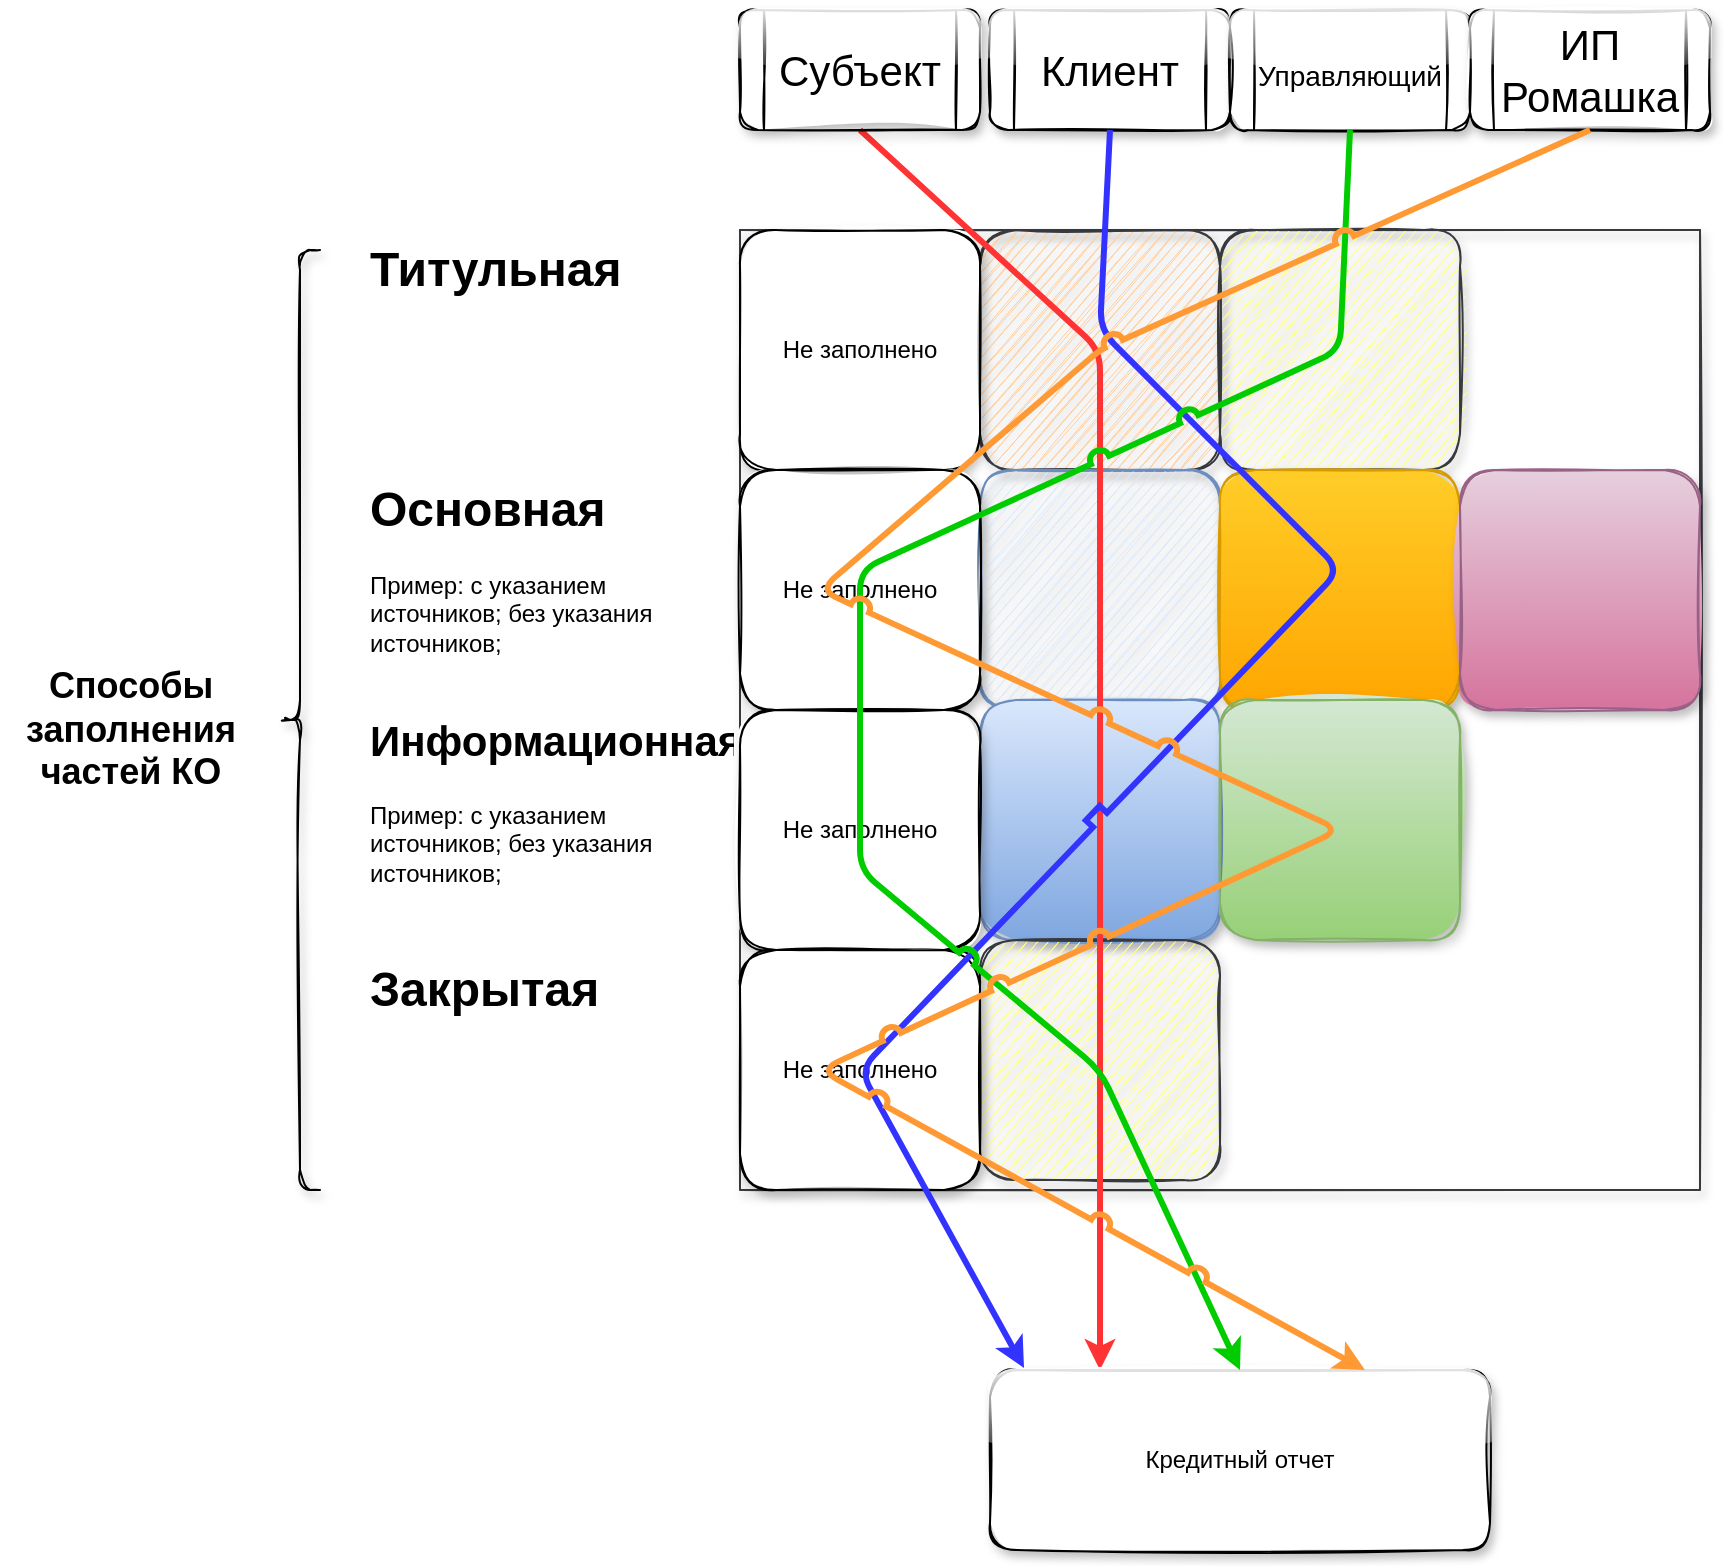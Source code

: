 <mxfile version="20.2.6" type="github">
  <diagram id="iB6Y7332eGES3wEk8I8p" name="Page-1">
    <mxGraphModel dx="1422" dy="686" grid="1" gridSize="10" guides="1" tooltips="1" connect="1" arrows="1" fold="1" page="1" pageScale="1" pageWidth="827" pageHeight="1169" math="0" shadow="0">
      <root>
        <mxCell id="0" />
        <mxCell id="1" parent="0" />
        <mxCell id="Zt7vqsjKzgDt0nQp4eIY-4" value="" style="swimlane;startSize=0;shadow=1;sketch=1;fillColor=#ffcc99;strokeColor=#36393d;" parent="1" vertex="1">
          <mxGeometry x="380" y="230" width="480" height="480" as="geometry" />
        </mxCell>
        <mxCell id="Zt7vqsjKzgDt0nQp4eIY-6" value="" style="whiteSpace=wrap;html=1;aspect=fixed;rounded=1;shadow=1;sketch=1;fillColor=#ffcc99;strokeColor=#36393d;" parent="Zt7vqsjKzgDt0nQp4eIY-4" vertex="1">
          <mxGeometry x="120" width="120" height="120" as="geometry" />
        </mxCell>
        <mxCell id="Zt7vqsjKzgDt0nQp4eIY-7" value="" style="whiteSpace=wrap;html=1;aspect=fixed;rounded=1;shadow=1;sketch=1;fillColor=#ffff88;strokeColor=#36393d;" parent="Zt7vqsjKzgDt0nQp4eIY-4" vertex="1">
          <mxGeometry x="240" width="120" height="120" as="geometry" />
        </mxCell>
        <mxCell id="Zt7vqsjKzgDt0nQp4eIY-10" value="" style="whiteSpace=wrap;html=1;aspect=fixed;rounded=1;shadow=1;sketch=1;fillColor=#dae8fc;strokeColor=#6c8ebf;" parent="Zt7vqsjKzgDt0nQp4eIY-4" vertex="1">
          <mxGeometry x="120" y="120" width="120" height="120" as="geometry" />
        </mxCell>
        <mxCell id="Zt7vqsjKzgDt0nQp4eIY-11" value="" style="whiteSpace=wrap;html=1;aspect=fixed;rounded=1;shadow=1;sketch=1;fillColor=#ffcd28;gradientColor=#ffa500;strokeColor=#d79b00;" parent="Zt7vqsjKzgDt0nQp4eIY-4" vertex="1">
          <mxGeometry x="240" y="120" width="120" height="120" as="geometry" />
        </mxCell>
        <mxCell id="Zt7vqsjKzgDt0nQp4eIY-13" value="" style="whiteSpace=wrap;html=1;aspect=fixed;rounded=1;shadow=1;sketch=1;fillColor=#dae8fc;gradientColor=#7ea6e0;strokeColor=#6c8ebf;" parent="Zt7vqsjKzgDt0nQp4eIY-4" vertex="1">
          <mxGeometry x="120" y="235" width="120" height="120" as="geometry" />
        </mxCell>
        <mxCell id="Zt7vqsjKzgDt0nQp4eIY-14" value="" style="whiteSpace=wrap;html=1;aspect=fixed;rounded=1;shadow=1;sketch=1;fillColor=#d5e8d4;gradientColor=#97d077;strokeColor=#82b366;" parent="Zt7vqsjKzgDt0nQp4eIY-4" vertex="1">
          <mxGeometry x="240" y="235" width="120" height="120" as="geometry" />
        </mxCell>
        <mxCell id="Zt7vqsjKzgDt0nQp4eIY-16" value="" style="whiteSpace=wrap;html=1;aspect=fixed;rounded=1;shadow=1;sketch=1;fillColor=#e6d0de;gradientColor=#d5739d;strokeColor=#996185;" parent="Zt7vqsjKzgDt0nQp4eIY-4" vertex="1">
          <mxGeometry x="360" y="120" width="120" height="120" as="geometry" />
        </mxCell>
        <mxCell id="Zt7vqsjKzgDt0nQp4eIY-17" value="" style="whiteSpace=wrap;html=1;aspect=fixed;rounded=1;shadow=1;sketch=1;fillColor=#ffff88;strokeColor=#36393d;" parent="Zt7vqsjKzgDt0nQp4eIY-4" vertex="1">
          <mxGeometry x="120" y="355" width="120" height="120" as="geometry" />
        </mxCell>
        <mxCell id="Zt7vqsjKzgDt0nQp4eIY-38" value="Не заполнено" style="whiteSpace=wrap;html=1;aspect=fixed;rounded=1;shadow=1;sketch=1;" parent="Zt7vqsjKzgDt0nQp4eIY-4" vertex="1">
          <mxGeometry width="120" height="120" as="geometry" />
        </mxCell>
        <mxCell id="Zt7vqsjKzgDt0nQp4eIY-41" value="Не заполнено" style="whiteSpace=wrap;html=1;aspect=fixed;rounded=1;shadow=1;sketch=1;" parent="Zt7vqsjKzgDt0nQp4eIY-4" vertex="1">
          <mxGeometry y="120" width="120" height="120" as="geometry" />
        </mxCell>
        <mxCell id="Zt7vqsjKzgDt0nQp4eIY-42" value="Не заполнено" style="whiteSpace=wrap;html=1;aspect=fixed;rounded=1;shadow=1;sketch=1;" parent="Zt7vqsjKzgDt0nQp4eIY-4" vertex="1">
          <mxGeometry y="240" width="120" height="120" as="geometry" />
        </mxCell>
        <mxCell id="Zt7vqsjKzgDt0nQp4eIY-43" value="Не заполнено" style="whiteSpace=wrap;html=1;aspect=fixed;rounded=1;shadow=1;sketch=1;" parent="Zt7vqsjKzgDt0nQp4eIY-4" vertex="1">
          <mxGeometry y="360" width="120" height="120" as="geometry" />
        </mxCell>
        <mxCell id="Zt7vqsjKzgDt0nQp4eIY-20" value="" style="endArrow=classic;html=1;rounded=1;strokeWidth=3;strokeColor=#FF3333;jumpStyle=gap;" parent="1" edge="1">
          <mxGeometry width="50" height="50" relative="1" as="geometry">
            <mxPoint x="440" y="180" as="sourcePoint" />
            <mxPoint x="560" y="800" as="targetPoint" />
            <Array as="points">
              <mxPoint x="560" y="290" />
              <mxPoint x="560" y="410" />
              <mxPoint x="560" y="650" />
            </Array>
          </mxGeometry>
        </mxCell>
        <mxCell id="Zt7vqsjKzgDt0nQp4eIY-22" value="Кредитный отчет" style="rounded=1;whiteSpace=wrap;html=1;shadow=1;glass=1;sketch=1;" parent="1" vertex="1">
          <mxGeometry x="505" y="800" width="250" height="90" as="geometry" />
        </mxCell>
        <mxCell id="Zt7vqsjKzgDt0nQp4eIY-23" value="&lt;h1&gt;Титульная&lt;/h1&gt;&lt;p&gt;&lt;br&gt;&lt;/p&gt;" style="text;html=1;strokeColor=none;fillColor=none;spacing=5;spacingTop=-20;whiteSpace=wrap;overflow=hidden;rounded=0;shadow=1;glass=1;sketch=1;" parent="1" vertex="1">
          <mxGeometry x="190" y="230" width="190" height="120" as="geometry" />
        </mxCell>
        <mxCell id="Zt7vqsjKzgDt0nQp4eIY-24" value="&lt;h1&gt;Основная&lt;/h1&gt;&lt;p&gt;Пример: с указанием источников; без указания и&lt;span style=&quot;background-color: initial;&quot;&gt;сточников;&lt;/span&gt;&lt;/p&gt;" style="text;html=1;strokeColor=none;fillColor=none;spacing=5;spacingTop=-20;whiteSpace=wrap;overflow=hidden;rounded=0;shadow=1;glass=1;sketch=1;" parent="1" vertex="1">
          <mxGeometry x="190" y="350" width="190" height="120" as="geometry" />
        </mxCell>
        <mxCell id="Zt7vqsjKzgDt0nQp4eIY-25" value="&lt;h1&gt;&lt;font style=&quot;font-size: 21px;&quot;&gt;Информационная&lt;/font&gt;&lt;/h1&gt;&lt;p&gt;Пример: с указанием источников; без указания источников;&lt;/p&gt;" style="text;html=1;strokeColor=none;fillColor=none;spacing=5;spacingTop=-20;whiteSpace=wrap;overflow=hidden;rounded=0;shadow=1;glass=1;sketch=1;" parent="1" vertex="1">
          <mxGeometry x="190" y="465" width="190" height="120" as="geometry" />
        </mxCell>
        <mxCell id="Zt7vqsjKzgDt0nQp4eIY-26" value="&lt;h1&gt;Закрытая&lt;/h1&gt;&lt;p&gt;&lt;br&gt;&lt;/p&gt;" style="text;html=1;strokeColor=none;fillColor=none;spacing=5;spacingTop=-20;whiteSpace=wrap;overflow=hidden;rounded=0;shadow=1;glass=1;sketch=1;" parent="1" vertex="1">
          <mxGeometry x="190" y="590" width="190" height="120" as="geometry" />
        </mxCell>
        <mxCell id="Zt7vqsjKzgDt0nQp4eIY-28" value="Субъект" style="shape=process;whiteSpace=wrap;html=1;backgroundOutline=1;rounded=1;shadow=1;glass=1;sketch=1;fontSize=21;" parent="1" vertex="1">
          <mxGeometry x="380" y="120" width="120" height="60" as="geometry" />
        </mxCell>
        <mxCell id="Zt7vqsjKzgDt0nQp4eIY-29" value="Клиент" style="shape=process;whiteSpace=wrap;html=1;backgroundOutline=1;rounded=1;shadow=1;glass=1;sketch=1;fontSize=21;" parent="1" vertex="1">
          <mxGeometry x="505" y="120" width="120" height="60" as="geometry" />
        </mxCell>
        <mxCell id="Zt7vqsjKzgDt0nQp4eIY-30" value="&lt;font style=&quot;font-size: 14px;&quot;&gt;Управляющий&lt;/font&gt;" style="shape=process;whiteSpace=wrap;html=1;backgroundOutline=1;rounded=1;shadow=1;glass=1;sketch=1;fontSize=21;" parent="1" vertex="1">
          <mxGeometry x="625" y="120" width="120" height="60" as="geometry" />
        </mxCell>
        <mxCell id="Zt7vqsjKzgDt0nQp4eIY-31" value="ИП Ромашка" style="shape=process;whiteSpace=wrap;html=1;backgroundOutline=1;rounded=1;shadow=1;glass=1;sketch=1;fontSize=21;" parent="1" vertex="1">
          <mxGeometry x="745" y="120" width="120" height="60" as="geometry" />
        </mxCell>
        <mxCell id="Zt7vqsjKzgDt0nQp4eIY-35" value="" style="endArrow=classic;html=1;rounded=1;fontSize=21;strokeWidth=3;exitX=0.5;exitY=1;exitDx=0;exitDy=0;jumpStyle=sharp;strokeColor=#3333FF;entryX=0.068;entryY=-0.011;entryDx=0;entryDy=0;entryPerimeter=0;" parent="1" source="Zt7vqsjKzgDt0nQp4eIY-29" target="Zt7vqsjKzgDt0nQp4eIY-22" edge="1">
          <mxGeometry width="50" height="50" relative="1" as="geometry">
            <mxPoint x="550" y="90" as="sourcePoint" />
            <mxPoint x="670" y="40" as="targetPoint" />
            <Array as="points">
              <mxPoint x="560" y="280" />
              <mxPoint x="680" y="400" />
              <mxPoint x="440" y="650" />
            </Array>
          </mxGeometry>
        </mxCell>
        <mxCell id="Zt7vqsjKzgDt0nQp4eIY-45" value="" style="endArrow=classic;html=1;rounded=1;fontSize=21;strokeColor=#00CC00;strokeWidth=3;jumpStyle=arc;exitX=0.5;exitY=1;exitDx=0;exitDy=0;entryX=0.5;entryY=0;entryDx=0;entryDy=0;" parent="1" source="Zt7vqsjKzgDt0nQp4eIY-30" target="Zt7vqsjKzgDt0nQp4eIY-22" edge="1">
          <mxGeometry width="50" height="50" relative="1" as="geometry">
            <mxPoint x="1020" y="390" as="sourcePoint" />
            <mxPoint x="1070" y="340" as="targetPoint" />
            <Array as="points">
              <mxPoint x="680" y="290" />
              <mxPoint x="440" y="400" />
              <mxPoint x="440" y="550" />
              <mxPoint x="560" y="650" />
            </Array>
          </mxGeometry>
        </mxCell>
        <mxCell id="Zt7vqsjKzgDt0nQp4eIY-46" value="" style="endArrow=classic;html=1;rounded=1;fontSize=14;strokeColor=#FF9933;strokeWidth=3;jumpStyle=arc;exitX=0.5;exitY=1;exitDx=0;exitDy=0;entryX=0.75;entryY=0;entryDx=0;entryDy=0;" parent="1" source="Zt7vqsjKzgDt0nQp4eIY-31" target="Zt7vqsjKzgDt0nQp4eIY-22" edge="1">
          <mxGeometry width="50" height="50" relative="1" as="geometry">
            <mxPoint x="1050" y="380" as="sourcePoint" />
            <mxPoint x="1100" y="330" as="targetPoint" />
            <Array as="points">
              <mxPoint x="560" y="290" />
              <mxPoint x="420" y="410" />
              <mxPoint x="680" y="530" />
              <mxPoint x="420" y="650" />
            </Array>
          </mxGeometry>
        </mxCell>
        <mxCell id="Zt7vqsjKzgDt0nQp4eIY-48" value="" style="shape=curlyBracket;whiteSpace=wrap;html=1;rounded=1;shadow=1;glass=1;sketch=1;fontSize=14;" parent="1" vertex="1">
          <mxGeometry x="150" y="240" width="20" height="470" as="geometry" />
        </mxCell>
        <mxCell id="Zt7vqsjKzgDt0nQp4eIY-50" value="&lt;font style=&quot;font-size: 18px;&quot;&gt;&lt;b&gt;Способы &lt;br&gt;заполнения &lt;br&gt;частей КО&lt;/b&gt;&lt;/font&gt;" style="text;html=1;align=center;verticalAlign=middle;resizable=0;points=[];autosize=1;strokeColor=none;fillColor=none;fontSize=14;" parent="1" vertex="1">
          <mxGeometry x="10" y="440" width="130" height="80" as="geometry" />
        </mxCell>
      </root>
    </mxGraphModel>
  </diagram>
</mxfile>
